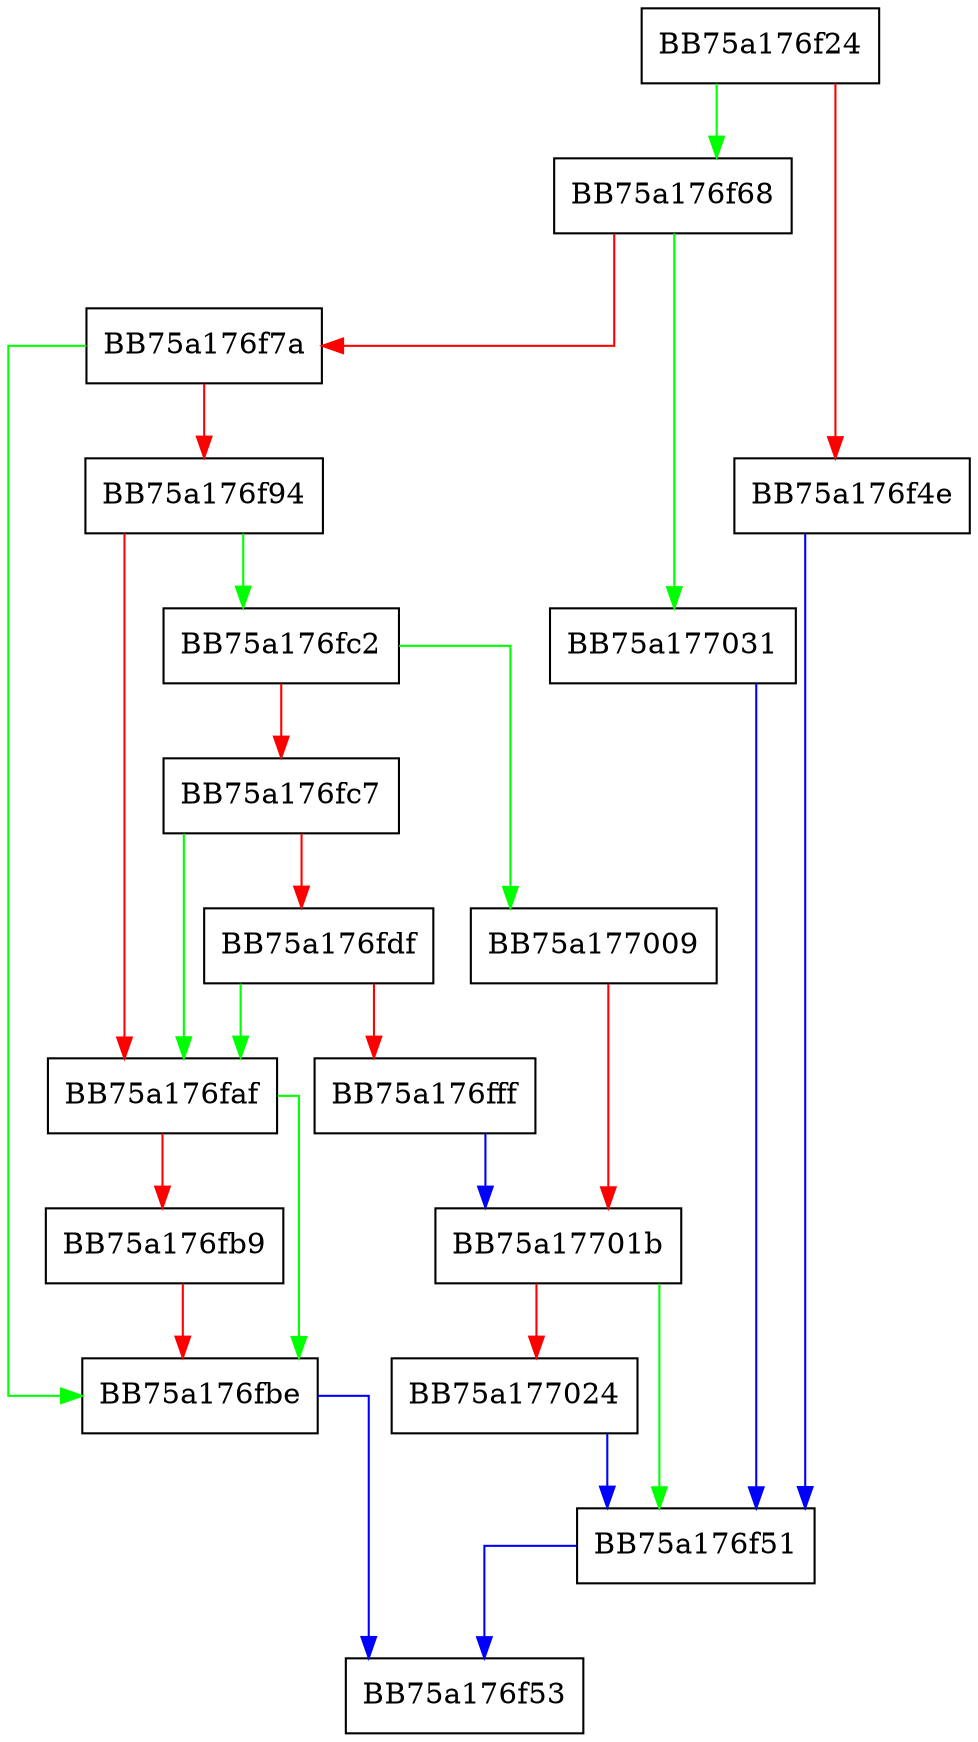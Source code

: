 digraph flatten {
  node [shape="box"];
  graph [splines=ortho];
  BB75a176f24 -> BB75a176f68 [color="green"];
  BB75a176f24 -> BB75a176f4e [color="red"];
  BB75a176f4e -> BB75a176f51 [color="blue"];
  BB75a176f51 -> BB75a176f53 [color="blue"];
  BB75a176f68 -> BB75a177031 [color="green"];
  BB75a176f68 -> BB75a176f7a [color="red"];
  BB75a176f7a -> BB75a176fbe [color="green"];
  BB75a176f7a -> BB75a176f94 [color="red"];
  BB75a176f94 -> BB75a176fc2 [color="green"];
  BB75a176f94 -> BB75a176faf [color="red"];
  BB75a176faf -> BB75a176fbe [color="green"];
  BB75a176faf -> BB75a176fb9 [color="red"];
  BB75a176fb9 -> BB75a176fbe [color="red"];
  BB75a176fbe -> BB75a176f53 [color="blue"];
  BB75a176fc2 -> BB75a177009 [color="green"];
  BB75a176fc2 -> BB75a176fc7 [color="red"];
  BB75a176fc7 -> BB75a176faf [color="green"];
  BB75a176fc7 -> BB75a176fdf [color="red"];
  BB75a176fdf -> BB75a176faf [color="green"];
  BB75a176fdf -> BB75a176fff [color="red"];
  BB75a176fff -> BB75a17701b [color="blue"];
  BB75a177009 -> BB75a17701b [color="red"];
  BB75a17701b -> BB75a176f51 [color="green"];
  BB75a17701b -> BB75a177024 [color="red"];
  BB75a177024 -> BB75a176f51 [color="blue"];
  BB75a177031 -> BB75a176f51 [color="blue"];
}